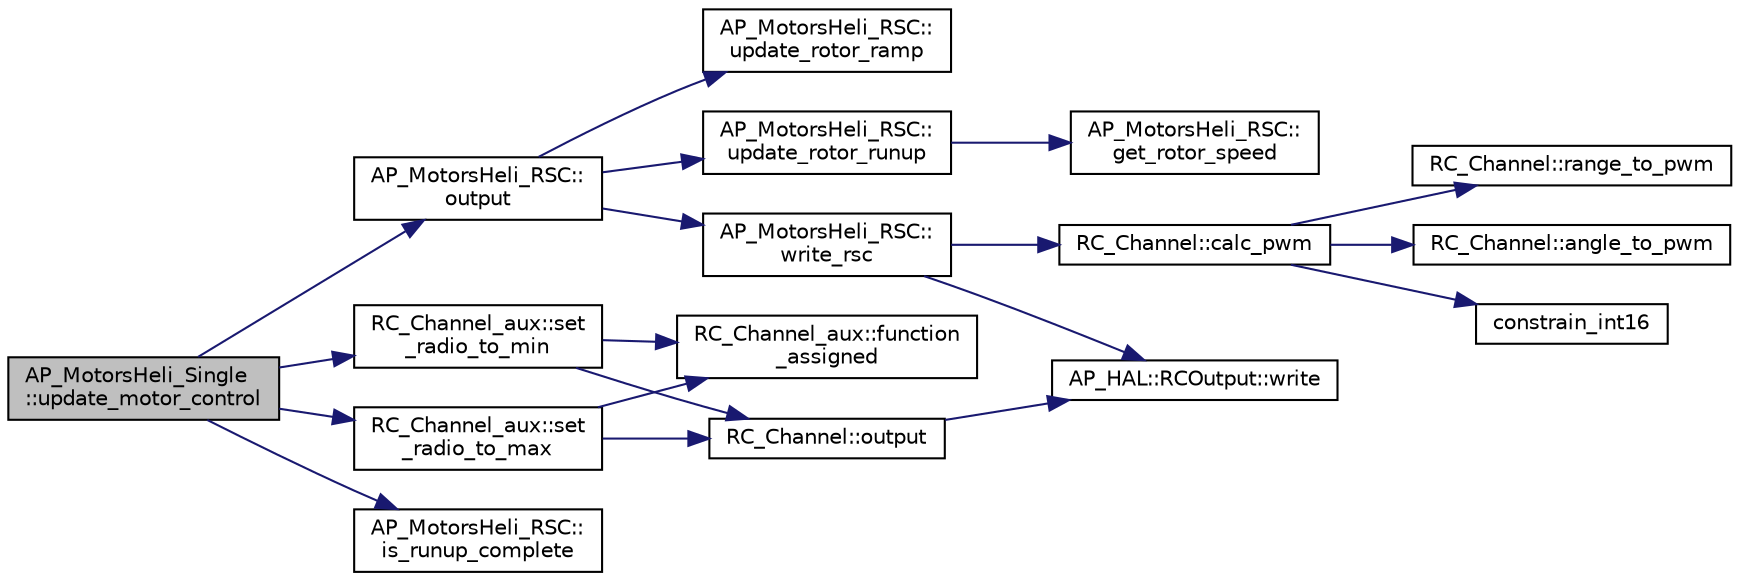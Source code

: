 digraph "AP_MotorsHeli_Single::update_motor_control"
{
 // INTERACTIVE_SVG=YES
  edge [fontname="Helvetica",fontsize="10",labelfontname="Helvetica",labelfontsize="10"];
  node [fontname="Helvetica",fontsize="10",shape=record];
  rankdir="LR";
  Node1 [label="AP_MotorsHeli_Single\l::update_motor_control",height=0.2,width=0.4,color="black", fillcolor="grey75", style="filled", fontcolor="black"];
  Node1 -> Node2 [color="midnightblue",fontsize="10",style="solid",fontname="Helvetica"];
  Node2 [label="AP_MotorsHeli_RSC::\loutput",height=0.2,width=0.4,color="black", fillcolor="white", style="filled",URL="$classAP__MotorsHeli__RSC.html#ab23a1aebfd83a9e76acf076a2f15841b"];
  Node2 -> Node3 [color="midnightblue",fontsize="10",style="solid",fontname="Helvetica"];
  Node3 [label="AP_MotorsHeli_RSC::\lupdate_rotor_ramp",height=0.2,width=0.4,color="black", fillcolor="white", style="filled",URL="$classAP__MotorsHeli__RSC.html#a220602e8995d7c06509a75d71776fa27"];
  Node2 -> Node4 [color="midnightblue",fontsize="10",style="solid",fontname="Helvetica"];
  Node4 [label="AP_MotorsHeli_RSC::\lupdate_rotor_runup",height=0.2,width=0.4,color="black", fillcolor="white", style="filled",URL="$classAP__MotorsHeli__RSC.html#a4bc7f2109f76a3266dec9cf2c6e6b785"];
  Node4 -> Node5 [color="midnightblue",fontsize="10",style="solid",fontname="Helvetica"];
  Node5 [label="AP_MotorsHeli_RSC::\lget_rotor_speed",height=0.2,width=0.4,color="black", fillcolor="white", style="filled",URL="$classAP__MotorsHeli__RSC.html#a0b67063545e151dfc4616390c8f59985"];
  Node2 -> Node6 [color="midnightblue",fontsize="10",style="solid",fontname="Helvetica"];
  Node6 [label="AP_MotorsHeli_RSC::\lwrite_rsc",height=0.2,width=0.4,color="black", fillcolor="white", style="filled",URL="$classAP__MotorsHeli__RSC.html#a8eb187407313abf28a47fa93d2756cfd"];
  Node6 -> Node7 [color="midnightblue",fontsize="10",style="solid",fontname="Helvetica"];
  Node7 [label="RC_Channel::calc_pwm",height=0.2,width=0.4,color="black", fillcolor="white", style="filled",URL="$classRC__Channel.html#a5876259d8fb8c1c475322a236bae7819"];
  Node7 -> Node8 [color="midnightblue",fontsize="10",style="solid",fontname="Helvetica"];
  Node8 [label="RC_Channel::range_to_pwm",height=0.2,width=0.4,color="black", fillcolor="white", style="filled",URL="$classRC__Channel.html#ac50875b55ac524f9d0b2ee50174bd300"];
  Node7 -> Node9 [color="midnightblue",fontsize="10",style="solid",fontname="Helvetica"];
  Node9 [label="RC_Channel::angle_to_pwm",height=0.2,width=0.4,color="black", fillcolor="white", style="filled",URL="$classRC__Channel.html#abcf4a69f7323c85306e8a25b34e929b3"];
  Node7 -> Node10 [color="midnightblue",fontsize="10",style="solid",fontname="Helvetica"];
  Node10 [label="constrain_int16",height=0.2,width=0.4,color="black", fillcolor="white", style="filled",URL="$AP__Math_8h.html#abd026c0672c617e3092c9b3e1fcb847f"];
  Node6 -> Node11 [color="midnightblue",fontsize="10",style="solid",fontname="Helvetica"];
  Node11 [label="AP_HAL::RCOutput::write",height=0.2,width=0.4,color="black", fillcolor="white", style="filled",URL="$classAP__HAL_1_1RCOutput.html#ade509cf82dfb1f6fab3eba0c026c5d60"];
  Node1 -> Node12 [color="midnightblue",fontsize="10",style="solid",fontname="Helvetica"];
  Node12 [label="RC_Channel_aux::set\l_radio_to_min",height=0.2,width=0.4,color="black", fillcolor="white", style="filled",URL="$classRC__Channel__aux.html#abb9cf1bc1fc8f98e2c58391790778a15"];
  Node12 -> Node13 [color="midnightblue",fontsize="10",style="solid",fontname="Helvetica"];
  Node13 [label="RC_Channel_aux::function\l_assigned",height=0.2,width=0.4,color="black", fillcolor="white", style="filled",URL="$classRC__Channel__aux.html#a423accc4de40960cf7ef2c4755e8a9d1"];
  Node12 -> Node14 [color="midnightblue",fontsize="10",style="solid",fontname="Helvetica"];
  Node14 [label="RC_Channel::output",height=0.2,width=0.4,color="black", fillcolor="white", style="filled",URL="$classRC__Channel.html#aabaff8233192d5f2a20e2207914ca3e3"];
  Node14 -> Node11 [color="midnightblue",fontsize="10",style="solid",fontname="Helvetica"];
  Node1 -> Node15 [color="midnightblue",fontsize="10",style="solid",fontname="Helvetica"];
  Node15 [label="RC_Channel_aux::set\l_radio_to_max",height=0.2,width=0.4,color="black", fillcolor="white", style="filled",URL="$classRC__Channel__aux.html#a6cac9ae8fd527f96a63ba3bf94373198"];
  Node15 -> Node13 [color="midnightblue",fontsize="10",style="solid",fontname="Helvetica"];
  Node15 -> Node14 [color="midnightblue",fontsize="10",style="solid",fontname="Helvetica"];
  Node1 -> Node16 [color="midnightblue",fontsize="10",style="solid",fontname="Helvetica"];
  Node16 [label="AP_MotorsHeli_RSC::\lis_runup_complete",height=0.2,width=0.4,color="black", fillcolor="white", style="filled",URL="$classAP__MotorsHeli__RSC.html#a79e33fd2983fa516bdc3842ae0b126a9"];
}
